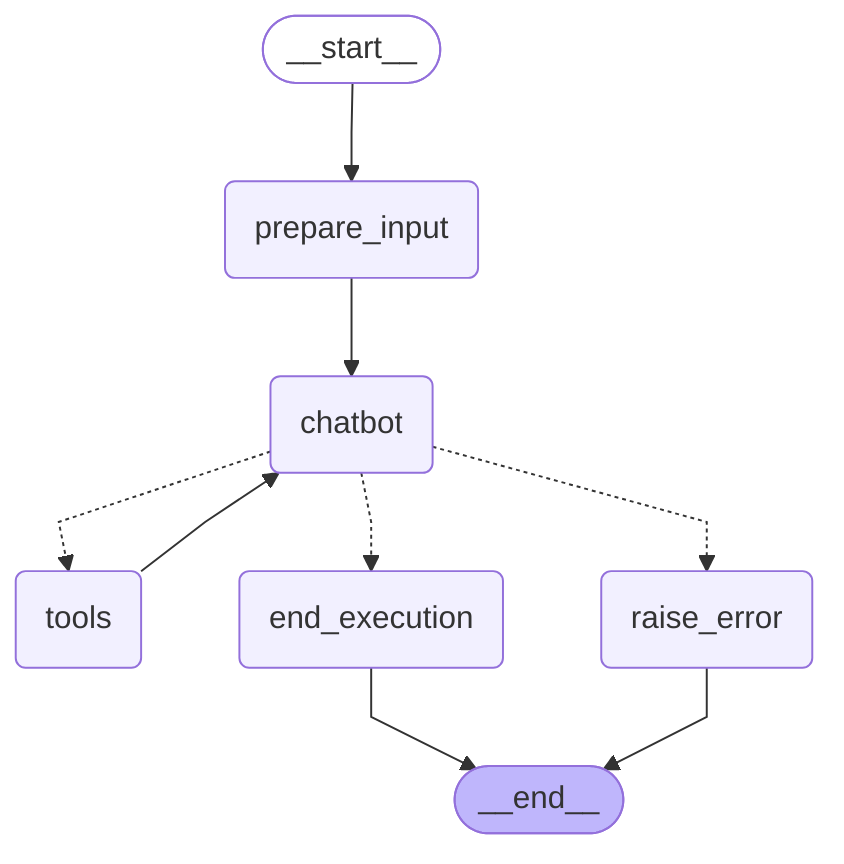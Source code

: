 ---
config:
  flowchart:
    curve: linear
---
graph TD;
	__start__([<p>__start__</p>]):::first
	prepare_input(prepare_input)
	chatbot(chatbot)
	tools(tools)
	end_execution(end_execution)
	raise_error(raise_error)
	__end__([<p>__end__</p>]):::last
	__start__ --> prepare_input;
	chatbot -.-> end_execution;
	chatbot -.-> raise_error;
	chatbot -.-> tools;
	prepare_input --> chatbot;
	tools --> chatbot;
	end_execution --> __end__;
	raise_error --> __end__;
	classDef default fill:#f2f0ff,line-height:1.2
	classDef first fill-opacity:0
	classDef last fill:#bfb6fc